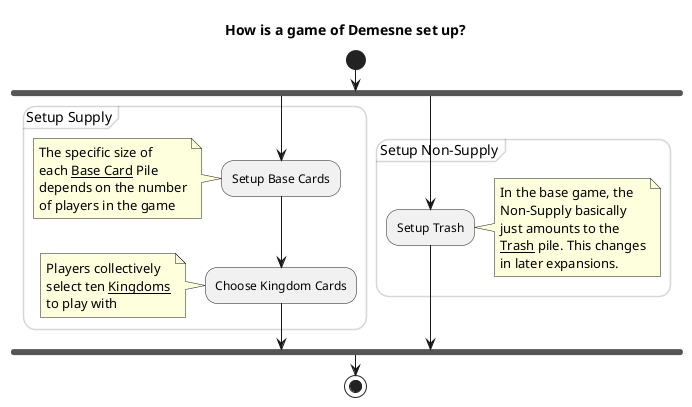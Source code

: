 @startuml
title How is a game of Demesne set up?
skinparam hyperlinkColor black
' skinparam hyperlinkUnderline false

<style>
partition {
  LineColor #33333333
  RoundCorner 25
}
</style>

start

fork

partition "Setup Supply" {
  :Setup Base Cards;
  note left
    The specific size of
    each [[base-card-class.puml {Base Cards} Base Card]] Pile
    depends on the number
    of players in the game
  end note

  :Choose Kingdom Cards;
  note left
    Players collectively
    select ten [[kingdom-card-class.puml {Kingdom Cards} Kingdoms]]
    to play with
  end note
}

fork again

partition "Setup Non-Supply" {
  :Setup Trash;
  note right
    In the base game, the
    Non-Supply basically
    just amounts to the
    [[trash-pile-class.puml {Trash} Trash]] pile. This changes
    in later expansions.
  end note
}

end fork

stop

@enduml
